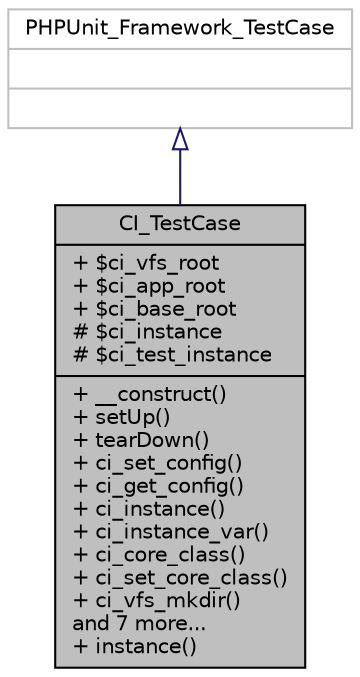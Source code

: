 digraph "CI_TestCase"
{
 // LATEX_PDF_SIZE
  edge [fontname="Helvetica",fontsize="10",labelfontname="Helvetica",labelfontsize="10"];
  node [fontname="Helvetica",fontsize="10",shape=record];
  Node2 [label="{CI_TestCase\n|+ $ci_vfs_root\l+ $ci_app_root\l+ $ci_base_root\l# $ci_instance\l# $ci_test_instance\l|+ __construct()\l+ setUp()\l+ tearDown()\l+ ci_set_config()\l+ ci_get_config()\l+ ci_instance()\l+ ci_instance_var()\l+ ci_core_class()\l+ ci_set_core_class()\l+ ci_vfs_mkdir()\land 7 more...\l+ instance()\l}",height=0.2,width=0.4,color="black", fillcolor="grey75", style="filled", fontcolor="black",tooltip=" "];
  Node3 -> Node2 [dir="back",color="midnightblue",fontsize="10",style="solid",arrowtail="onormal",fontname="Helvetica"];
  Node3 [label="{PHPUnit_Framework_TestCase\n||}",height=0.2,width=0.4,color="grey75", fillcolor="white", style="filled",tooltip=" "];
}
